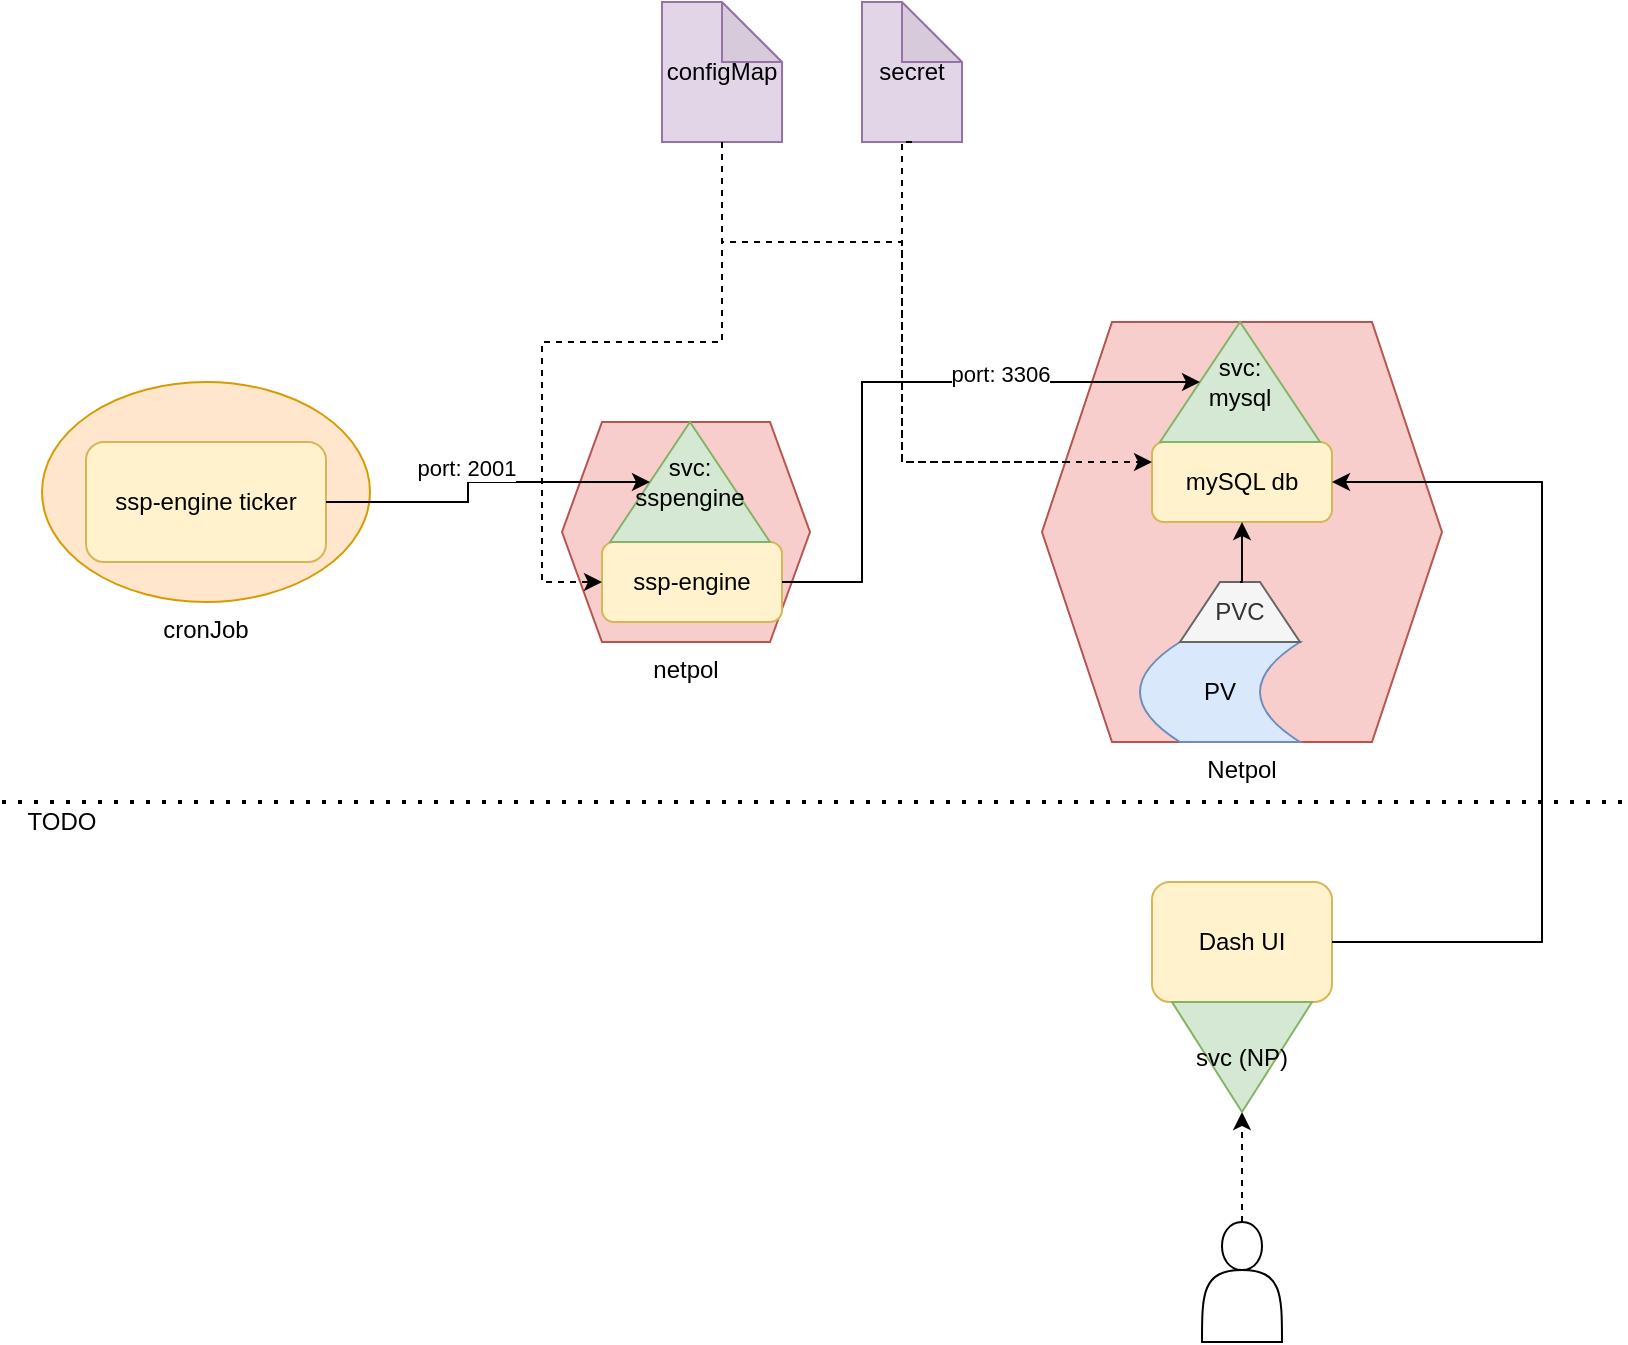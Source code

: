 <mxfile version="14.6.13" type="device"><diagram id="xsiE113lezrMlNFjo_3u" name="Page-1"><mxGraphModel dx="1426" dy="852" grid="1" gridSize="10" guides="1" tooltips="1" connect="1" arrows="1" fold="1" page="1" pageScale="1" pageWidth="827" pageHeight="1169" math="0" shadow="0"><root><mxCell id="0"/><mxCell id="1" parent="0"/><mxCell id="SBr0QYjlAMVxySWWYSW0-14" value="" style="group" parent="1" vertex="1" connectable="0"><mxGeometry x="30" y="230" width="164" height="110" as="geometry"/></mxCell><mxCell id="iiQwvl8NlrWQP3mV3zt0-17" value="cronJob" style="ellipse;whiteSpace=wrap;html=1;labelPosition=center;verticalLabelPosition=bottom;align=center;verticalAlign=top;fillColor=#ffe6cc;strokeColor=#d79b00;" parent="SBr0QYjlAMVxySWWYSW0-14" vertex="1"><mxGeometry width="164" height="110" as="geometry"/></mxCell><mxCell id="iiQwvl8NlrWQP3mV3zt0-16" value="ssp-engine ticker" style="rounded=1;whiteSpace=wrap;html=1;backgroundOutline=1;fillColor=#fff2cc;strokeColor=#d6b656;" parent="SBr0QYjlAMVxySWWYSW0-14" vertex="1"><mxGeometry x="22" y="30" width="120" height="60" as="geometry"/></mxCell><mxCell id="vjcKyz4zwzbdxWYSSC-T-10" style="edgeStyle=orthogonalEdgeStyle;rounded=0;orthogonalLoop=1;jettySize=auto;html=1;exitX=0.5;exitY=1;exitDx=0;exitDy=0;exitPerimeter=0;entryX=0;entryY=0.25;entryDx=0;entryDy=0;dashed=1;" edge="1" parent="1" source="vjcKyz4zwzbdxWYSSC-T-1" target="iiQwvl8NlrWQP3mV3zt0-1"><mxGeometry relative="1" as="geometry"><Array as="points"><mxPoint x="370" y="160"/><mxPoint x="460" y="160"/><mxPoint x="460" y="270"/></Array></mxGeometry></mxCell><mxCell id="vjcKyz4zwzbdxWYSSC-T-1" value="configMap" style="shape=note;whiteSpace=wrap;html=1;backgroundOutline=1;darkOpacity=0.05;fillColor=#e1d5e7;strokeColor=#9673a6;" vertex="1" parent="1"><mxGeometry x="340" y="40" width="60" height="70" as="geometry"/></mxCell><mxCell id="vjcKyz4zwzbdxWYSSC-T-2" value="secret" style="shape=note;whiteSpace=wrap;html=1;backgroundOutline=1;darkOpacity=0.05;fillColor=#e1d5e7;strokeColor=#9673a6;" vertex="1" parent="1"><mxGeometry x="440" y="40" width="50" height="70" as="geometry"/></mxCell><mxCell id="vjcKyz4zwzbdxWYSSC-T-21" value="" style="group" vertex="1" connectable="0" parent="1"><mxGeometry x="530" y="200" width="200" height="210" as="geometry"/></mxCell><mxCell id="iiQwvl8NlrWQP3mV3zt0-9" value="Netpol" style="shape=hexagon;perimeter=hexagonPerimeter2;whiteSpace=wrap;html=1;fixedSize=1;size=35;labelPosition=center;verticalLabelPosition=bottom;align=center;verticalAlign=top;fillColor=#f8cecc;strokeColor=#b85450;" parent="vjcKyz4zwzbdxWYSSC-T-21" vertex="1"><mxGeometry width="200" height="210" as="geometry"/></mxCell><mxCell id="vjcKyz4zwzbdxWYSSC-T-20" value="" style="group" vertex="1" connectable="0" parent="vjcKyz4zwzbdxWYSSC-T-21"><mxGeometry x="49" width="96" height="210" as="geometry"/></mxCell><mxCell id="SBr0QYjlAMVxySWWYSW0-3" value="" style="group" parent="vjcKyz4zwzbdxWYSSC-T-20" vertex="1" connectable="0"><mxGeometry y="130" width="80" height="80" as="geometry"/></mxCell><mxCell id="iiQwvl8NlrWQP3mV3zt0-3" value="PV" style="shape=dataStorage;whiteSpace=wrap;html=1;fixedSize=1;fillColor=#dae8fc;strokeColor=#6c8ebf;" parent="SBr0QYjlAMVxySWWYSW0-3" vertex="1"><mxGeometry y="30" width="80" height="50" as="geometry"/></mxCell><mxCell id="iiQwvl8NlrWQP3mV3zt0-4" value="PVC" style="shape=trapezoid;perimeter=trapezoidPerimeter;whiteSpace=wrap;html=1;fixedSize=1;fillColor=#f5f5f5;strokeColor=#666666;fontColor=#333333;" parent="SBr0QYjlAMVxySWWYSW0-3" vertex="1"><mxGeometry x="20" width="60" height="30" as="geometry"/></mxCell><mxCell id="vjcKyz4zwzbdxWYSSC-T-19" value="" style="group" vertex="1" connectable="0" parent="vjcKyz4zwzbdxWYSSC-T-20"><mxGeometry x="6" width="90" height="100" as="geometry"/></mxCell><mxCell id="iiQwvl8NlrWQP3mV3zt0-1" value="mySQL db" style="rounded=1;whiteSpace=wrap;html=1;fillColor=#fff2cc;strokeColor=#d6b656;" parent="vjcKyz4zwzbdxWYSSC-T-19" vertex="1"><mxGeometry y="60" width="90" height="40" as="geometry"/></mxCell><mxCell id="iiQwvl8NlrWQP3mV3zt0-2" value="svc: &lt;br&gt;mysql" style="triangle;whiteSpace=wrap;html=1;rotation=0;fillColor=#d5e8d4;strokeColor=#82b366;direction=north;" parent="vjcKyz4zwzbdxWYSSC-T-19" vertex="1"><mxGeometry x="4" width="80" height="60" as="geometry"/></mxCell><mxCell id="iiQwvl8NlrWQP3mV3zt0-8" style="edgeStyle=orthogonalEdgeStyle;rounded=0;orthogonalLoop=1;jettySize=auto;html=1;exitX=0.5;exitY=0;exitDx=0;exitDy=0;entryX=0.5;entryY=1;entryDx=0;entryDy=0;" parent="vjcKyz4zwzbdxWYSSC-T-20" source="iiQwvl8NlrWQP3mV3zt0-4" target="iiQwvl8NlrWQP3mV3zt0-1" edge="1"><mxGeometry x="530" y="200" as="geometry"/></mxCell><mxCell id="vjcKyz4zwzbdxWYSSC-T-11" style="edgeStyle=orthogonalEdgeStyle;rounded=0;orthogonalLoop=1;jettySize=auto;html=1;exitX=0.5;exitY=1;exitDx=0;exitDy=0;exitPerimeter=0;entryX=0;entryY=0.25;entryDx=0;entryDy=0;dashed=1;" edge="1" parent="1" source="vjcKyz4zwzbdxWYSSC-T-2" target="iiQwvl8NlrWQP3mV3zt0-1"><mxGeometry relative="1" as="geometry"><Array as="points"><mxPoint x="460" y="110"/><mxPoint x="460" y="270"/></Array></mxGeometry></mxCell><mxCell id="vjcKyz4zwzbdxWYSSC-T-23" value="" style="group" vertex="1" connectable="0" parent="1"><mxGeometry x="290" y="250" width="124" height="110" as="geometry"/></mxCell><mxCell id="iiQwvl8NlrWQP3mV3zt0-14" value="netpol" style="shape=hexagon;perimeter=hexagonPerimeter2;whiteSpace=wrap;html=1;fixedSize=1;labelPosition=center;verticalLabelPosition=bottom;align=center;verticalAlign=top;fillColor=#f8cecc;strokeColor=#b85450;" parent="vjcKyz4zwzbdxWYSSC-T-23" vertex="1"><mxGeometry width="124" height="110" as="geometry"/></mxCell><mxCell id="vjcKyz4zwzbdxWYSSC-T-22" value="" style="group" vertex="1" connectable="0" parent="vjcKyz4zwzbdxWYSSC-T-23"><mxGeometry x="20" width="90" height="100" as="geometry"/></mxCell><mxCell id="iiQwvl8NlrWQP3mV3zt0-11" value="ssp-engine" style="rounded=1;whiteSpace=wrap;html=1;fillColor=#fff2cc;strokeColor=#d6b656;" parent="vjcKyz4zwzbdxWYSSC-T-22" vertex="1"><mxGeometry y="60" width="90" height="40" as="geometry"/></mxCell><mxCell id="iiQwvl8NlrWQP3mV3zt0-12" value="svc: sspengine" style="triangle;whiteSpace=wrap;html=1;rotation=0;fillColor=#d5e8d4;strokeColor=#82b366;direction=north;" parent="vjcKyz4zwzbdxWYSSC-T-22" vertex="1"><mxGeometry x="4" width="80" height="60" as="geometry"/></mxCell><mxCell id="iiQwvl8NlrWQP3mV3zt0-15" style="edgeStyle=orthogonalEdgeStyle;rounded=0;orthogonalLoop=1;jettySize=auto;html=1;exitX=1;exitY=0.5;exitDx=0;exitDy=0;entryX=0.5;entryY=0;entryDx=0;entryDy=0;" parent="1" source="iiQwvl8NlrWQP3mV3zt0-11" target="iiQwvl8NlrWQP3mV3zt0-2" edge="1"><mxGeometry relative="1" as="geometry"><Array as="points"><mxPoint x="440" y="330"/><mxPoint x="440" y="230"/></Array></mxGeometry></mxCell><mxCell id="SBr0QYjlAMVxySWWYSW0-1" value="port: 3306" style="edgeLabel;html=1;align=center;verticalAlign=middle;resizable=0;points=[];" parent="iiQwvl8NlrWQP3mV3zt0-15" vertex="1" connectable="0"><mxGeometry x="0.351" y="4" relative="1" as="geometry"><mxPoint as="offset"/></mxGeometry></mxCell><mxCell id="vjcKyz4zwzbdxWYSSC-T-13" style="edgeStyle=orthogonalEdgeStyle;rounded=0;orthogonalLoop=1;jettySize=auto;html=1;exitX=0.5;exitY=1;exitDx=0;exitDy=0;exitPerimeter=0;entryX=0;entryY=0.5;entryDx=0;entryDy=0;dashed=1;" edge="1" parent="1" source="vjcKyz4zwzbdxWYSSC-T-1" target="iiQwvl8NlrWQP3mV3zt0-11"><mxGeometry relative="1" as="geometry"><Array as="points"><mxPoint x="370" y="210"/><mxPoint x="280" y="210"/><mxPoint x="280" y="330"/></Array></mxGeometry></mxCell><mxCell id="iiQwvl8NlrWQP3mV3zt0-20" style="edgeStyle=orthogonalEdgeStyle;rounded=0;orthogonalLoop=1;jettySize=auto;html=1;exitX=1;exitY=0.5;exitDx=0;exitDy=0;entryX=0.5;entryY=0;entryDx=0;entryDy=0;" parent="1" source="iiQwvl8NlrWQP3mV3zt0-16" target="iiQwvl8NlrWQP3mV3zt0-12" edge="1"><mxGeometry relative="1" as="geometry"/></mxCell><mxCell id="SBr0QYjlAMVxySWWYSW0-2" value="port: 2001" style="edgeLabel;html=1;align=center;verticalAlign=middle;resizable=0;points=[];" parent="iiQwvl8NlrWQP3mV3zt0-20" vertex="1" connectable="0"><mxGeometry x="-0.107" y="1" relative="1" as="geometry"><mxPoint y="-11" as="offset"/></mxGeometry></mxCell><mxCell id="vjcKyz4zwzbdxWYSSC-T-27" style="edgeStyle=orthogonalEdgeStyle;rounded=0;orthogonalLoop=1;jettySize=auto;html=1;exitX=0.5;exitY=0;exitDx=0;exitDy=0;entryX=1;entryY=0.5;entryDx=0;entryDy=0;dashed=1;" edge="1" parent="1" source="vjcKyz4zwzbdxWYSSC-T-24" target="vjcKyz4zwzbdxWYSSC-T-18"><mxGeometry relative="1" as="geometry"/></mxCell><mxCell id="vjcKyz4zwzbdxWYSSC-T-24" value="" style="shape=actor;whiteSpace=wrap;html=1;" vertex="1" parent="1"><mxGeometry x="610" y="650" width="40" height="60" as="geometry"/></mxCell><mxCell id="vjcKyz4zwzbdxWYSSC-T-26" value="" style="group" vertex="1" connectable="0" parent="1"><mxGeometry x="585" y="480" width="90" height="115" as="geometry"/></mxCell><mxCell id="vjcKyz4zwzbdxWYSSC-T-17" value="Dash UI" style="rounded=1;whiteSpace=wrap;html=1;fillColor=#fff2cc;strokeColor=#d6b656;" vertex="1" parent="vjcKyz4zwzbdxWYSSC-T-26"><mxGeometry width="90" height="60" as="geometry"/></mxCell><mxCell id="vjcKyz4zwzbdxWYSSC-T-18" value="svc (NP)" style="triangle;whiteSpace=wrap;html=1;rotation=0;fillColor=#d5e8d4;strokeColor=#82b366;direction=south;" vertex="1" parent="vjcKyz4zwzbdxWYSSC-T-26"><mxGeometry x="10" y="60" width="70" height="55" as="geometry"/></mxCell><mxCell id="vjcKyz4zwzbdxWYSSC-T-28" style="edgeStyle=orthogonalEdgeStyle;rounded=0;orthogonalLoop=1;jettySize=auto;html=1;exitX=1;exitY=0.5;exitDx=0;exitDy=0;entryX=1;entryY=0.5;entryDx=0;entryDy=0;" edge="1" parent="1" source="vjcKyz4zwzbdxWYSSC-T-17" target="iiQwvl8NlrWQP3mV3zt0-1"><mxGeometry relative="1" as="geometry"><Array as="points"><mxPoint x="780" y="510"/><mxPoint x="780" y="280"/></Array></mxGeometry></mxCell><mxCell id="vjcKyz4zwzbdxWYSSC-T-29" value="TODO" style="text;html=1;strokeColor=none;fillColor=none;align=center;verticalAlign=middle;whiteSpace=wrap;rounded=0;" vertex="1" parent="1"><mxGeometry x="20" y="440" width="40" height="20" as="geometry"/></mxCell><mxCell id="vjcKyz4zwzbdxWYSSC-T-30" value="" style="endArrow=none;dashed=1;html=1;dashPattern=1 3;strokeWidth=2;" edge="1" parent="1"><mxGeometry width="50" height="50" relative="1" as="geometry"><mxPoint x="10" y="440" as="sourcePoint"/><mxPoint x="820" y="440" as="targetPoint"/></mxGeometry></mxCell></root></mxGraphModel></diagram></mxfile>